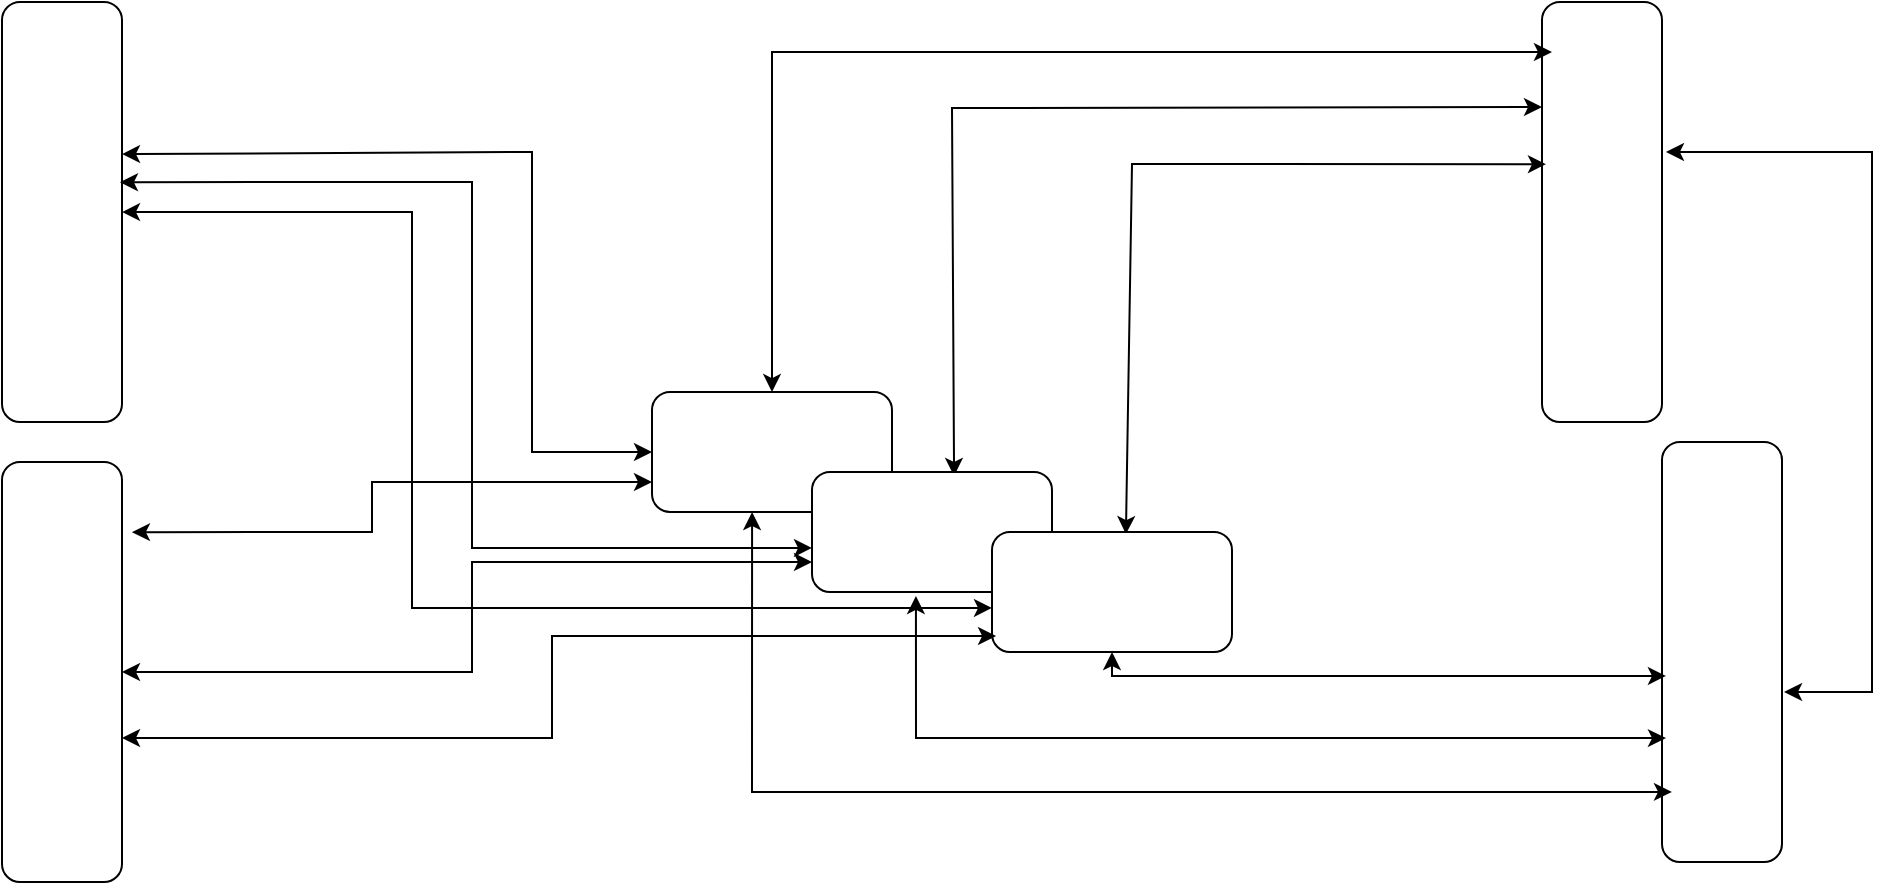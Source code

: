 <mxfile version="15.8.7" type="device"><diagram id="4sm4mX5mMA_vIcV3gwIS" name="Страница 1"><mxGraphModel dx="1102" dy="865" grid="1" gridSize="10" guides="1" tooltips="1" connect="1" arrows="1" fold="1" page="1" pageScale="1" pageWidth="4681" pageHeight="3300" math="0" shadow="0"><root><mxCell id="0"/><mxCell id="1" parent="0"/><mxCell id="ih3CIXi9Tt427kDBibfI-2" value="" style="rounded=1;whiteSpace=wrap;html=1;" vertex="1" parent="1"><mxGeometry x="360" y="250.01" width="120" height="60" as="geometry"/></mxCell><mxCell id="ih3CIXi9Tt427kDBibfI-4" value="" style="rounded=1;whiteSpace=wrap;html=1;rotation=90;" vertex="1" parent="1"><mxGeometry x="730" y="130.01" width="210" height="60" as="geometry"/></mxCell><mxCell id="ih3CIXi9Tt427kDBibfI-5" value="" style="rounded=1;whiteSpace=wrap;html=1;rotation=90;" vertex="1" parent="1"><mxGeometry x="790" y="350.01" width="210" height="60" as="geometry"/></mxCell><mxCell id="ih3CIXi9Tt427kDBibfI-6" value="" style="endArrow=classic;startArrow=classic;html=1;rounded=0;exitX=0.5;exitY=0;exitDx=0;exitDy=0;entryX=0.119;entryY=0.917;entryDx=0;entryDy=0;entryPerimeter=0;" edge="1" parent="1" source="ih3CIXi9Tt427kDBibfI-2" target="ih3CIXi9Tt427kDBibfI-4"><mxGeometry width="50" height="50" relative="1" as="geometry"><mxPoint x="720" y="480.01" as="sourcePoint"/><mxPoint x="770" y="430.01" as="targetPoint"/><Array as="points"><mxPoint x="420" y="80.01"/></Array></mxGeometry></mxCell><mxCell id="ih3CIXi9Tt427kDBibfI-7" value="" style="endArrow=classic;startArrow=classic;html=1;rounded=0;exitX=0.592;exitY=0.033;exitDx=0;exitDy=0;entryX=0.25;entryY=1;entryDx=0;entryDy=0;exitPerimeter=0;" edge="1" parent="1" source="ih3CIXi9Tt427kDBibfI-1" target="ih3CIXi9Tt427kDBibfI-4"><mxGeometry width="50" height="50" relative="1" as="geometry"><mxPoint x="510" y="240.01" as="sourcePoint"/><mxPoint x="790" y="230.01" as="targetPoint"/><Array as="points"><mxPoint x="510" y="108.01"/></Array></mxGeometry></mxCell><mxCell id="ih3CIXi9Tt427kDBibfI-8" value="" style="endArrow=classic;startArrow=classic;html=1;rounded=0;exitX=0.558;exitY=0.017;exitDx=0;exitDy=0;entryX=0.386;entryY=0.967;entryDx=0;entryDy=0;entryPerimeter=0;exitPerimeter=0;" edge="1" parent="1" source="ih3CIXi9Tt427kDBibfI-3" target="ih3CIXi9Tt427kDBibfI-4"><mxGeometry width="50" height="50" relative="1" as="geometry"><mxPoint x="820" y="480.01" as="sourcePoint"/><mxPoint x="1193.02" y="481.07" as="targetPoint"/><Array as="points"><mxPoint x="600" y="136.01"/></Array></mxGeometry></mxCell><mxCell id="ih3CIXi9Tt427kDBibfI-1" value="" style="rounded=1;whiteSpace=wrap;html=1;" vertex="1" parent="1"><mxGeometry x="440" y="290.01" width="120" height="60" as="geometry"/></mxCell><mxCell id="ih3CIXi9Tt427kDBibfI-3" value="" style="rounded=1;whiteSpace=wrap;html=1;" vertex="1" parent="1"><mxGeometry x="530" y="320.01" width="120" height="60" as="geometry"/></mxCell><mxCell id="ih3CIXi9Tt427kDBibfI-9" value="" style="endArrow=classic;startArrow=classic;html=1;rounded=0;exitX=0.417;exitY=1;exitDx=0;exitDy=0;exitPerimeter=0;entryX=0.833;entryY=0.917;entryDx=0;entryDy=0;entryPerimeter=0;" edge="1" parent="1" source="ih3CIXi9Tt427kDBibfI-2" target="ih3CIXi9Tt427kDBibfI-5"><mxGeometry width="50" height="50" relative="1" as="geometry"><mxPoint x="720" y="480.01" as="sourcePoint"/><mxPoint x="830" y="410.01" as="targetPoint"/><Array as="points"><mxPoint x="410" y="450.01"/></Array></mxGeometry></mxCell><mxCell id="ih3CIXi9Tt427kDBibfI-10" value="" style="endArrow=classic;startArrow=classic;html=1;rounded=0;entryX=0.705;entryY=0.967;entryDx=0;entryDy=0;entryPerimeter=0;exitX=0.433;exitY=1.033;exitDx=0;exitDy=0;exitPerimeter=0;" edge="1" parent="1" source="ih3CIXi9Tt427kDBibfI-1" target="ih3CIXi9Tt427kDBibfI-5"><mxGeometry width="50" height="50" relative="1" as="geometry"><mxPoint x="730" y="490.01" as="sourcePoint"/><mxPoint x="780" y="440.01" as="targetPoint"/><Array as="points"><mxPoint x="492" y="423.01"/></Array></mxGeometry></mxCell><mxCell id="ih3CIXi9Tt427kDBibfI-11" value="" style="endArrow=classic;startArrow=classic;html=1;rounded=0;entryX=0.557;entryY=0.967;entryDx=0;entryDy=0;entryPerimeter=0;exitX=0.5;exitY=1;exitDx=0;exitDy=0;" edge="1" parent="1" source="ih3CIXi9Tt427kDBibfI-3" target="ih3CIXi9Tt427kDBibfI-5"><mxGeometry width="50" height="50" relative="1" as="geometry"><mxPoint x="740" y="500.01" as="sourcePoint"/><mxPoint x="790" y="450.01" as="targetPoint"/><Array as="points"><mxPoint x="590" y="392.01"/></Array></mxGeometry></mxCell><mxCell id="ih3CIXi9Tt427kDBibfI-12" value="" style="endArrow=classic;startArrow=classic;html=1;rounded=0;exitX=0.357;exitY=-0.033;exitDx=0;exitDy=0;exitPerimeter=0;entryX=0.595;entryY=-0.017;entryDx=0;entryDy=0;entryPerimeter=0;" edge="1" parent="1" source="ih3CIXi9Tt427kDBibfI-4" target="ih3CIXi9Tt427kDBibfI-5"><mxGeometry width="50" height="50" relative="1" as="geometry"><mxPoint x="1000" y="140.01" as="sourcePoint"/><mxPoint x="1050" y="90.01" as="targetPoint"/><Array as="points"><mxPoint x="970" y="130.01"/><mxPoint x="970" y="400.01"/></Array></mxGeometry></mxCell><mxCell id="ih3CIXi9Tt427kDBibfI-13" value="" style="rounded=1;whiteSpace=wrap;html=1;rotation=90;" vertex="1" parent="1"><mxGeometry x="-40" y="360" width="210" height="60" as="geometry"/></mxCell><mxCell id="ih3CIXi9Tt427kDBibfI-14" value="" style="rounded=1;whiteSpace=wrap;html=1;rotation=90;" vertex="1" parent="1"><mxGeometry x="-40" y="130.01" width="210" height="60" as="geometry"/></mxCell><mxCell id="ih3CIXi9Tt427kDBibfI-15" value="" style="endArrow=classic;startArrow=classic;html=1;rounded=0;entryX=0;entryY=0.5;entryDx=0;entryDy=0;exitX=0.362;exitY=0;exitDx=0;exitDy=0;exitPerimeter=0;" edge="1" parent="1" source="ih3CIXi9Tt427kDBibfI-14" target="ih3CIXi9Tt427kDBibfI-2"><mxGeometry width="50" height="50" relative="1" as="geometry"><mxPoint x="90" y="120" as="sourcePoint"/><mxPoint x="140" y="70" as="targetPoint"/><Array as="points"><mxPoint x="300" y="130"/><mxPoint x="300" y="280"/></Array></mxGeometry></mxCell><mxCell id="ih3CIXi9Tt427kDBibfI-16" value="" style="endArrow=classic;startArrow=classic;html=1;rounded=0;entryX=0;entryY=0.633;entryDx=0;entryDy=0;exitX=0.429;exitY=0.017;exitDx=0;exitDy=0;exitPerimeter=0;entryPerimeter=0;" edge="1" parent="1" source="ih3CIXi9Tt427kDBibfI-14" target="ih3CIXi9Tt427kDBibfI-1"><mxGeometry width="50" height="50" relative="1" as="geometry"><mxPoint x="310" y="580" as="sourcePoint"/><mxPoint x="580" y="740.01" as="targetPoint"/><Array as="points"><mxPoint x="250" y="145"/><mxPoint x="260" y="145"/><mxPoint x="270" y="145"/><mxPoint x="270" y="328"/></Array></mxGeometry></mxCell><mxCell id="ih3CIXi9Tt427kDBibfI-17" value="" style="endArrow=classic;startArrow=classic;html=1;rounded=0;entryX=0;entryY=0.633;entryDx=0;entryDy=0;entryPerimeter=0;" edge="1" parent="1" source="ih3CIXi9Tt427kDBibfI-14" target="ih3CIXi9Tt427kDBibfI-3"><mxGeometry width="50" height="50" relative="1" as="geometry"><mxPoint x="640" y="660" as="sourcePoint"/><mxPoint x="910" y="820.01" as="targetPoint"/><Array as="points"><mxPoint x="240" y="160"/><mxPoint x="240" y="358"/></Array></mxGeometry></mxCell><mxCell id="ih3CIXi9Tt427kDBibfI-19" value="" style="endArrow=classic;startArrow=classic;html=1;rounded=0;entryX=0;entryY=0.75;entryDx=0;entryDy=0;exitX=0.167;exitY=-0.083;exitDx=0;exitDy=0;exitPerimeter=0;" edge="1" parent="1" source="ih3CIXi9Tt427kDBibfI-13" target="ih3CIXi9Tt427kDBibfI-2"><mxGeometry width="50" height="50" relative="1" as="geometry"><mxPoint x="540" y="470" as="sourcePoint"/><mxPoint x="590" y="420" as="targetPoint"/><Array as="points"><mxPoint x="220" y="320"/><mxPoint x="220" y="295"/></Array></mxGeometry></mxCell><mxCell id="ih3CIXi9Tt427kDBibfI-20" value="" style="endArrow=classic;startArrow=classic;html=1;rounded=0;entryX=0;entryY=0.75;entryDx=0;entryDy=0;exitX=0.5;exitY=0;exitDx=0;exitDy=0;" edge="1" parent="1" source="ih3CIXi9Tt427kDBibfI-13" target="ih3CIXi9Tt427kDBibfI-1"><mxGeometry width="50" height="50" relative="1" as="geometry"><mxPoint x="540" y="470" as="sourcePoint"/><mxPoint x="590" y="420" as="targetPoint"/><Array as="points"><mxPoint x="270" y="390"/><mxPoint x="270" y="335"/></Array></mxGeometry></mxCell><mxCell id="ih3CIXi9Tt427kDBibfI-21" value="" style="endArrow=classic;startArrow=classic;html=1;rounded=0;entryX=0.017;entryY=0.867;entryDx=0;entryDy=0;exitX=0.657;exitY=0;exitDx=0;exitDy=0;exitPerimeter=0;entryPerimeter=0;" edge="1" parent="1" source="ih3CIXi9Tt427kDBibfI-13" target="ih3CIXi9Tt427kDBibfI-3"><mxGeometry width="50" height="50" relative="1" as="geometry"><mxPoint x="540" y="470" as="sourcePoint"/><mxPoint x="590" y="420" as="targetPoint"/><Array as="points"><mxPoint x="310" y="423"/><mxPoint x="310" y="372"/></Array></mxGeometry></mxCell></root></mxGraphModel></diagram></mxfile>